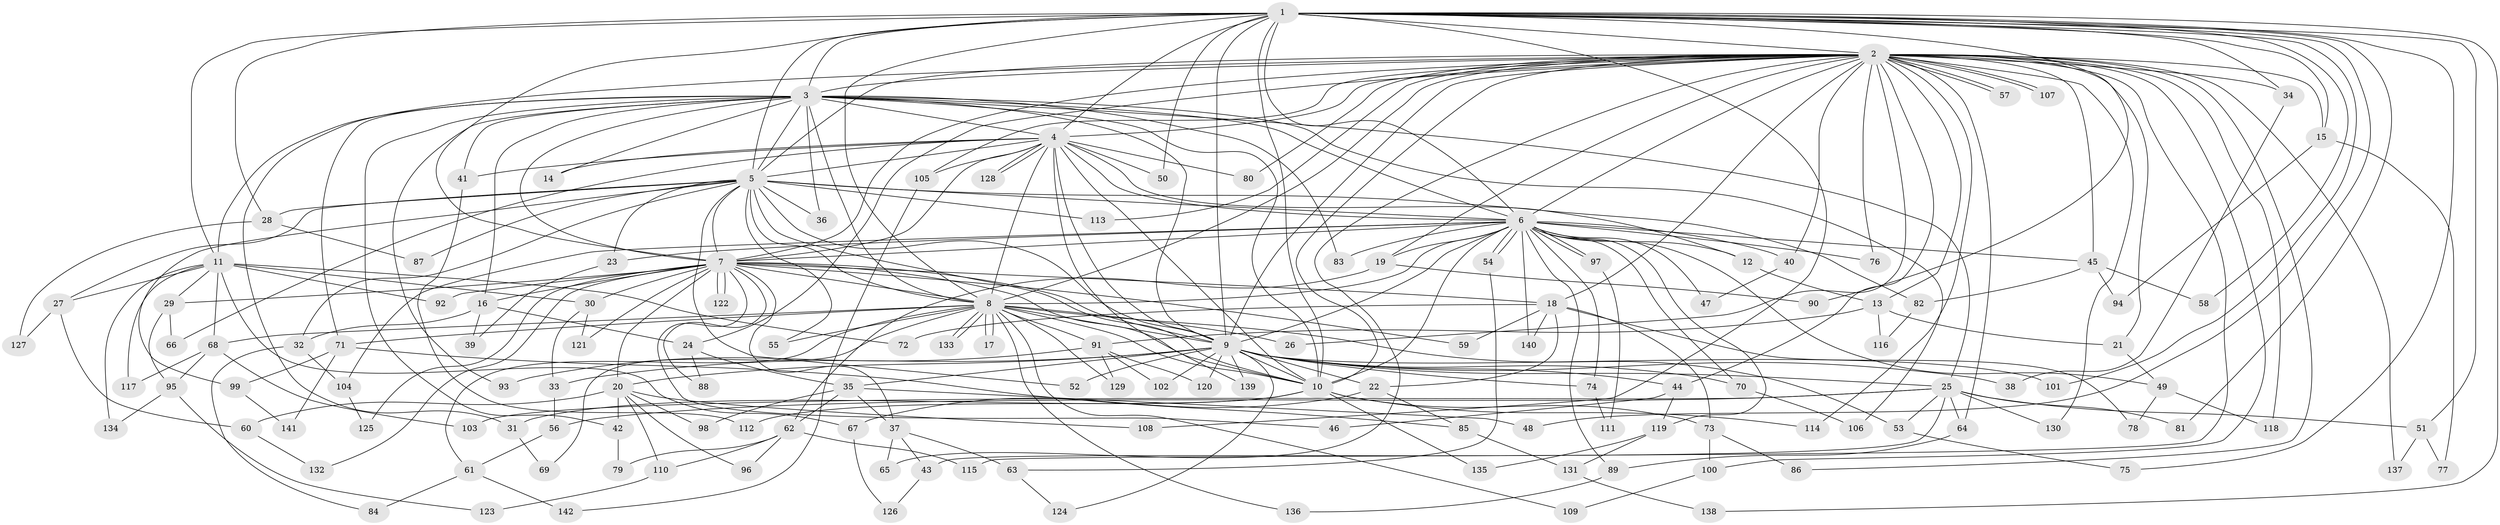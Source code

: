 // Generated by graph-tools (version 1.1) at 2025/35/03/09/25 02:35:03]
// undirected, 142 vertices, 309 edges
graph export_dot {
graph [start="1"]
  node [color=gray90,style=filled];
  1;
  2;
  3;
  4;
  5;
  6;
  7;
  8;
  9;
  10;
  11;
  12;
  13;
  14;
  15;
  16;
  17;
  18;
  19;
  20;
  21;
  22;
  23;
  24;
  25;
  26;
  27;
  28;
  29;
  30;
  31;
  32;
  33;
  34;
  35;
  36;
  37;
  38;
  39;
  40;
  41;
  42;
  43;
  44;
  45;
  46;
  47;
  48;
  49;
  50;
  51;
  52;
  53;
  54;
  55;
  56;
  57;
  58;
  59;
  60;
  61;
  62;
  63;
  64;
  65;
  66;
  67;
  68;
  69;
  70;
  71;
  72;
  73;
  74;
  75;
  76;
  77;
  78;
  79;
  80;
  81;
  82;
  83;
  84;
  85;
  86;
  87;
  88;
  89;
  90;
  91;
  92;
  93;
  94;
  95;
  96;
  97;
  98;
  99;
  100;
  101;
  102;
  103;
  104;
  105;
  106;
  107;
  108;
  109;
  110;
  111;
  112;
  113;
  114;
  115;
  116;
  117;
  118;
  119;
  120;
  121;
  122;
  123;
  124;
  125;
  126;
  127;
  128;
  129;
  130;
  131;
  132;
  133;
  134;
  135;
  136;
  137;
  138;
  139;
  140;
  141;
  142;
  1 -- 2;
  1 -- 3;
  1 -- 4;
  1 -- 5;
  1 -- 6;
  1 -- 7;
  1 -- 8;
  1 -- 9;
  1 -- 10;
  1 -- 11;
  1 -- 15;
  1 -- 28;
  1 -- 34;
  1 -- 48;
  1 -- 50;
  1 -- 51;
  1 -- 58;
  1 -- 75;
  1 -- 81;
  1 -- 90;
  1 -- 101;
  1 -- 108;
  1 -- 138;
  2 -- 3;
  2 -- 4;
  2 -- 5;
  2 -- 6;
  2 -- 7;
  2 -- 8;
  2 -- 9;
  2 -- 10;
  2 -- 13;
  2 -- 15;
  2 -- 18;
  2 -- 19;
  2 -- 21;
  2 -- 24;
  2 -- 26;
  2 -- 31;
  2 -- 34;
  2 -- 40;
  2 -- 44;
  2 -- 45;
  2 -- 57;
  2 -- 57;
  2 -- 64;
  2 -- 65;
  2 -- 76;
  2 -- 80;
  2 -- 86;
  2 -- 100;
  2 -- 105;
  2 -- 107;
  2 -- 107;
  2 -- 113;
  2 -- 114;
  2 -- 115;
  2 -- 118;
  2 -- 130;
  2 -- 137;
  3 -- 4;
  3 -- 5;
  3 -- 6;
  3 -- 7;
  3 -- 8;
  3 -- 9;
  3 -- 10;
  3 -- 11;
  3 -- 14;
  3 -- 16;
  3 -- 25;
  3 -- 36;
  3 -- 41;
  3 -- 42;
  3 -- 71;
  3 -- 83;
  3 -- 93;
  3 -- 106;
  4 -- 5;
  4 -- 6;
  4 -- 7;
  4 -- 8;
  4 -- 9;
  4 -- 10;
  4 -- 12;
  4 -- 14;
  4 -- 41;
  4 -- 50;
  4 -- 66;
  4 -- 80;
  4 -- 105;
  4 -- 128;
  4 -- 128;
  4 -- 139;
  5 -- 6;
  5 -- 7;
  5 -- 8;
  5 -- 9;
  5 -- 10;
  5 -- 23;
  5 -- 27;
  5 -- 28;
  5 -- 32;
  5 -- 36;
  5 -- 52;
  5 -- 55;
  5 -- 82;
  5 -- 87;
  5 -- 99;
  5 -- 113;
  6 -- 7;
  6 -- 8;
  6 -- 9;
  6 -- 10;
  6 -- 12;
  6 -- 19;
  6 -- 23;
  6 -- 40;
  6 -- 45;
  6 -- 47;
  6 -- 49;
  6 -- 54;
  6 -- 54;
  6 -- 70;
  6 -- 74;
  6 -- 76;
  6 -- 83;
  6 -- 89;
  6 -- 97;
  6 -- 97;
  6 -- 104;
  6 -- 119;
  6 -- 140;
  7 -- 8;
  7 -- 9;
  7 -- 10;
  7 -- 16;
  7 -- 18;
  7 -- 20;
  7 -- 29;
  7 -- 30;
  7 -- 37;
  7 -- 46;
  7 -- 59;
  7 -- 88;
  7 -- 92;
  7 -- 121;
  7 -- 122;
  7 -- 122;
  7 -- 125;
  7 -- 132;
  8 -- 9;
  8 -- 10;
  8 -- 17;
  8 -- 17;
  8 -- 26;
  8 -- 53;
  8 -- 55;
  8 -- 61;
  8 -- 68;
  8 -- 69;
  8 -- 71;
  8 -- 91;
  8 -- 109;
  8 -- 129;
  8 -- 133;
  8 -- 133;
  8 -- 136;
  9 -- 10;
  9 -- 20;
  9 -- 22;
  9 -- 25;
  9 -- 33;
  9 -- 35;
  9 -- 38;
  9 -- 44;
  9 -- 52;
  9 -- 70;
  9 -- 74;
  9 -- 101;
  9 -- 102;
  9 -- 120;
  9 -- 124;
  9 -- 139;
  10 -- 31;
  10 -- 73;
  10 -- 112;
  10 -- 114;
  10 -- 135;
  11 -- 27;
  11 -- 29;
  11 -- 30;
  11 -- 67;
  11 -- 68;
  11 -- 72;
  11 -- 92;
  11 -- 117;
  11 -- 134;
  12 -- 13;
  13 -- 21;
  13 -- 91;
  13 -- 116;
  15 -- 77;
  15 -- 94;
  16 -- 24;
  16 -- 32;
  16 -- 39;
  18 -- 22;
  18 -- 59;
  18 -- 72;
  18 -- 73;
  18 -- 78;
  18 -- 140;
  19 -- 62;
  19 -- 90;
  20 -- 42;
  20 -- 60;
  20 -- 96;
  20 -- 98;
  20 -- 108;
  20 -- 110;
  21 -- 49;
  22 -- 67;
  22 -- 85;
  23 -- 39;
  24 -- 35;
  24 -- 88;
  25 -- 43;
  25 -- 51;
  25 -- 53;
  25 -- 56;
  25 -- 64;
  25 -- 81;
  25 -- 103;
  25 -- 130;
  27 -- 60;
  27 -- 127;
  28 -- 87;
  28 -- 127;
  29 -- 66;
  29 -- 95;
  30 -- 33;
  30 -- 121;
  31 -- 69;
  32 -- 84;
  32 -- 104;
  33 -- 56;
  34 -- 38;
  35 -- 37;
  35 -- 48;
  35 -- 62;
  35 -- 98;
  37 -- 43;
  37 -- 63;
  37 -- 65;
  40 -- 47;
  41 -- 112;
  42 -- 79;
  43 -- 126;
  44 -- 46;
  44 -- 119;
  45 -- 58;
  45 -- 82;
  45 -- 94;
  49 -- 78;
  49 -- 118;
  51 -- 77;
  51 -- 137;
  53 -- 75;
  54 -- 63;
  56 -- 61;
  60 -- 132;
  61 -- 84;
  61 -- 142;
  62 -- 79;
  62 -- 96;
  62 -- 110;
  62 -- 115;
  63 -- 124;
  64 -- 89;
  67 -- 126;
  68 -- 95;
  68 -- 103;
  68 -- 117;
  70 -- 106;
  71 -- 85;
  71 -- 99;
  71 -- 141;
  73 -- 86;
  73 -- 100;
  74 -- 111;
  82 -- 116;
  85 -- 131;
  89 -- 136;
  91 -- 93;
  91 -- 102;
  91 -- 120;
  91 -- 129;
  95 -- 123;
  95 -- 134;
  97 -- 111;
  99 -- 141;
  100 -- 109;
  104 -- 125;
  105 -- 142;
  110 -- 123;
  119 -- 131;
  119 -- 135;
  131 -- 138;
}
